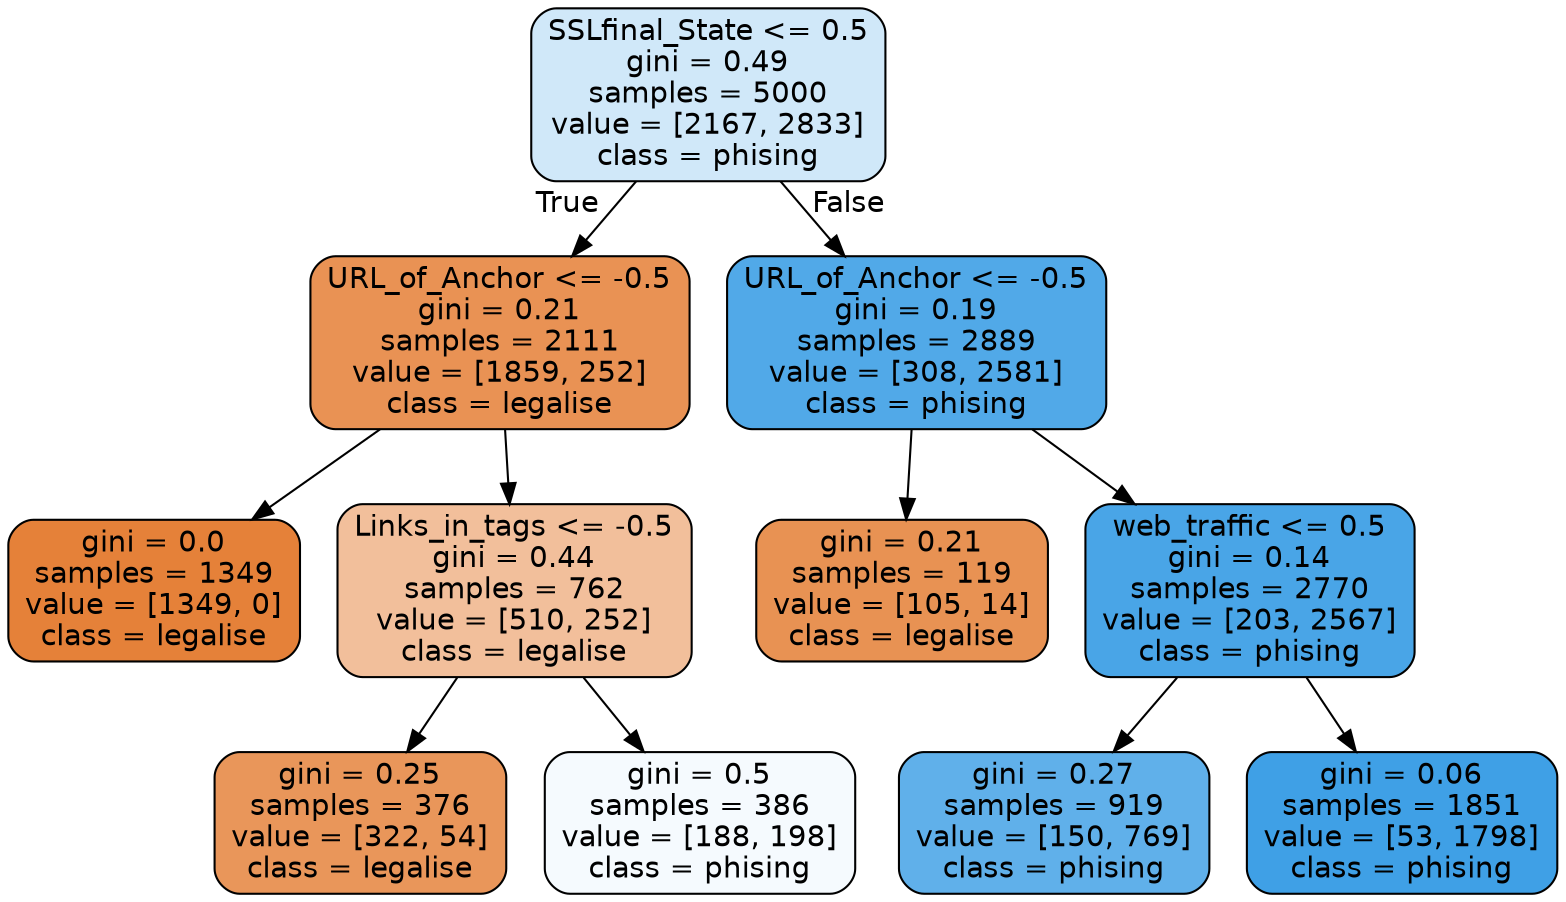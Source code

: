 digraph Tree {
node [shape=box, style="filled, rounded", color="black", fontname=helvetica] ;
edge [fontname=helvetica] ;
0 [label="SSLfinal_State <= 0.5\ngini = 0.49\nsamples = 5000\nvalue = [2167, 2833]\nclass = phising", fillcolor="#d0e8f9"] ;
1 [label="URL_of_Anchor <= -0.5\ngini = 0.21\nsamples = 2111\nvalue = [1859, 252]\nclass = legalise", fillcolor="#e99254"] ;
0 -> 1 [labeldistance=2.5, labelangle=45, headlabel="True"] ;
2 [label="gini = 0.0\nsamples = 1349\nvalue = [1349, 0]\nclass = legalise", fillcolor="#e58139"] ;
1 -> 2 ;
3 [label="Links_in_tags <= -0.5\ngini = 0.44\nsamples = 762\nvalue = [510, 252]\nclass = legalise", fillcolor="#f2bf9b"] ;
1 -> 3 ;
4 [label="gini = 0.25\nsamples = 376\nvalue = [322, 54]\nclass = legalise", fillcolor="#e9965a"] ;
3 -> 4 ;
5 [label="gini = 0.5\nsamples = 386\nvalue = [188, 198]\nclass = phising", fillcolor="#f5fafe"] ;
3 -> 5 ;
6 [label="URL_of_Anchor <= -0.5\ngini = 0.19\nsamples = 2889\nvalue = [308, 2581]\nclass = phising", fillcolor="#51a9e8"] ;
0 -> 6 [labeldistance=2.5, labelangle=-45, headlabel="False"] ;
7 [label="gini = 0.21\nsamples = 119\nvalue = [105, 14]\nclass = legalise", fillcolor="#e89253"] ;
6 -> 7 ;
8 [label="web_traffic <= 0.5\ngini = 0.14\nsamples = 2770\nvalue = [203, 2567]\nclass = phising", fillcolor="#49a5e7"] ;
6 -> 8 ;
9 [label="gini = 0.27\nsamples = 919\nvalue = [150, 769]\nclass = phising", fillcolor="#60b0ea"] ;
8 -> 9 ;
10 [label="gini = 0.06\nsamples = 1851\nvalue = [53, 1798]\nclass = phising", fillcolor="#3fa0e6"] ;
8 -> 10 ;
}